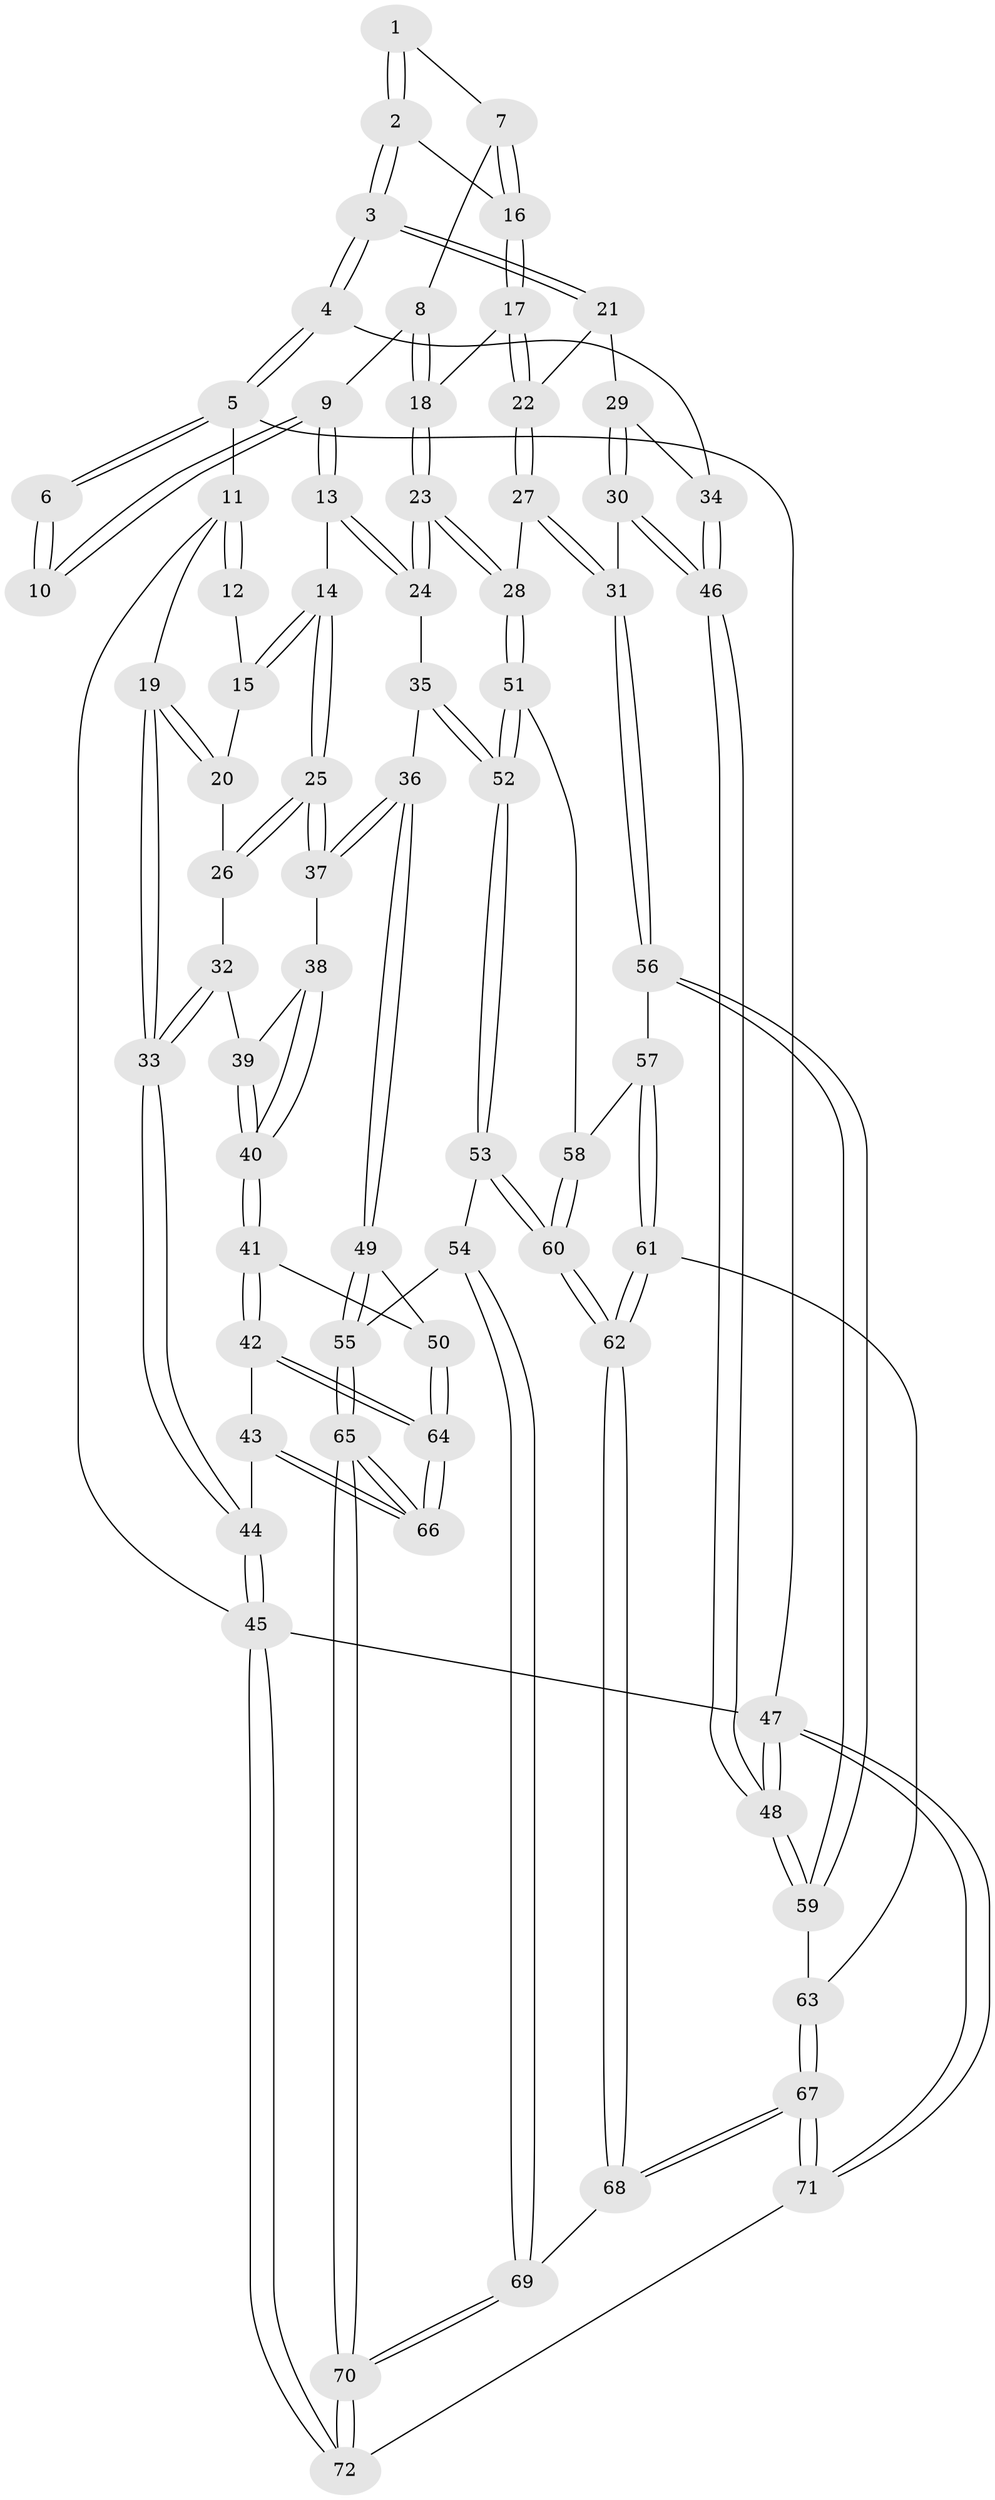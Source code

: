 // coarse degree distribution, {4: 0.4186046511627907, 5: 0.27906976744186046, 6: 0.11627906976744186, 2: 0.046511627906976744, 3: 0.13953488372093023}
// Generated by graph-tools (version 1.1) at 2025/42/03/06/25 10:42:32]
// undirected, 72 vertices, 177 edges
graph export_dot {
graph [start="1"]
  node [color=gray90,style=filled];
  1 [pos="+0.7217038584933665+0.004368906097903951"];
  2 [pos="+0.8643437880818344+0.10526213061771719"];
  3 [pos="+1+0"];
  4 [pos="+1+0"];
  5 [pos="+1+0"];
  6 [pos="+0.6118219385053227+0"];
  7 [pos="+0.708650954554898+0.1245189147851039"];
  8 [pos="+0.6199433553655899+0.15506246356216224"];
  9 [pos="+0.5056666358140142+0.12003087766062426"];
  10 [pos="+0.44800433710455184+0"];
  11 [pos="+0+0"];
  12 [pos="+0.4391414505490506+0"];
  13 [pos="+0.4945073069630416+0.14995573548866264"];
  14 [pos="+0.34048725170741867+0.2653699141001558"];
  15 [pos="+0.2515136006784755+0.17640821216895095"];
  16 [pos="+0.8133108446937617+0.17641069781940671"];
  17 [pos="+0.8119999111471634+0.19222358835061462"];
  18 [pos="+0.6745684955307176+0.23258062712349015"];
  19 [pos="+0+0"];
  20 [pos="+0.13711444913900164+0.167485844819283"];
  21 [pos="+0.9072691689279185+0.2663266218564204"];
  22 [pos="+0.8172229137767227+0.2108340525695364"];
  23 [pos="+0.6632036316724439+0.3973053640812211"];
  24 [pos="+0.5732513007640564+0.37698352103064225"];
  25 [pos="+0.3284323189292458+0.3350934176877372"];
  26 [pos="+0.14698766196738705+0.2946723024983756"];
  27 [pos="+0.7383177156141343+0.41662195525655543"];
  28 [pos="+0.6917202894271269+0.41601855854311476"];
  29 [pos="+0.92066613560831+0.30648443112819856"];
  30 [pos="+0.9235609769661339+0.4294870621373624"];
  31 [pos="+0.789743472397413+0.44100097092831425"];
  32 [pos="+0.0999983822164335+0.3668010430825131"];
  33 [pos="+0+0.22389694299344917"];
  34 [pos="+1+0.13565626232382477"];
  35 [pos="+0.48841249456440133+0.41775669616140654"];
  36 [pos="+0.36319568073665465+0.4100450688484049"];
  37 [pos="+0.3366417582038863+0.3769889420644659"];
  38 [pos="+0.31223524660835933+0.38515022745504285"];
  39 [pos="+0.10259185431694182+0.37454894444666137"];
  40 [pos="+0.11059756921056388+0.5041322312560792"];
  41 [pos="+0.07251919479992164+0.6373865076745272"];
  42 [pos="+0+0.6602979258018492"];
  43 [pos="+0+0.6720330323905772"];
  44 [pos="+0+0.6718040313829556"];
  45 [pos="+0+1"];
  46 [pos="+1+0.5407842611442416"];
  47 [pos="+1+1"];
  48 [pos="+1+0.7049271659935077"];
  49 [pos="+0.30200562961995747+0.6690266818167793"];
  50 [pos="+0.21076956126951904+0.6782188013551588"];
  51 [pos="+0.6704975017606774+0.4704260125955202"];
  52 [pos="+0.5129124241893944+0.6167051095668012"];
  53 [pos="+0.4829312631009044+0.7191072612696653"];
  54 [pos="+0.38621248031784255+0.7048164403992817"];
  55 [pos="+0.3568663168890596+0.695772264841539"];
  56 [pos="+0.8009465130174436+0.5808389260729628"];
  57 [pos="+0.776047171604878+0.6065237434869727"];
  58 [pos="+0.6718299303088114+0.6038883687407923"];
  59 [pos="+0.9816222545061062+0.7187954216956866"];
  60 [pos="+0.5764633613702569+0.7878288080898498"];
  61 [pos="+0.7317284276458917+0.7529320644934506"];
  62 [pos="+0.5804059933111999+0.7928967863670118"];
  63 [pos="+0.8591228506027323+0.7673200000926862"];
  64 [pos="+0.19107415911088171+1"];
  65 [pos="+0.21515373698294935+1"];
  66 [pos="+0.19388732991799412+1"];
  67 [pos="+0.7753519715841153+1"];
  68 [pos="+0.5813352805740626+0.8055606460877835"];
  69 [pos="+0.3404942360499657+1"];
  70 [pos="+0.21947147819384205+1"];
  71 [pos="+0.7774060113787499+1"];
  72 [pos="+0.21670736558515916+1"];
  1 -- 2;
  1 -- 2;
  1 -- 7;
  2 -- 3;
  2 -- 3;
  2 -- 16;
  3 -- 4;
  3 -- 4;
  3 -- 21;
  3 -- 21;
  4 -- 5;
  4 -- 5;
  4 -- 34;
  5 -- 6;
  5 -- 6;
  5 -- 11;
  5 -- 47;
  6 -- 10;
  6 -- 10;
  7 -- 8;
  7 -- 16;
  7 -- 16;
  8 -- 9;
  8 -- 18;
  8 -- 18;
  9 -- 10;
  9 -- 10;
  9 -- 13;
  9 -- 13;
  11 -- 12;
  11 -- 12;
  11 -- 19;
  11 -- 45;
  12 -- 15;
  13 -- 14;
  13 -- 24;
  13 -- 24;
  14 -- 15;
  14 -- 15;
  14 -- 25;
  14 -- 25;
  15 -- 20;
  16 -- 17;
  16 -- 17;
  17 -- 18;
  17 -- 22;
  17 -- 22;
  18 -- 23;
  18 -- 23;
  19 -- 20;
  19 -- 20;
  19 -- 33;
  19 -- 33;
  20 -- 26;
  21 -- 22;
  21 -- 29;
  22 -- 27;
  22 -- 27;
  23 -- 24;
  23 -- 24;
  23 -- 28;
  23 -- 28;
  24 -- 35;
  25 -- 26;
  25 -- 26;
  25 -- 37;
  25 -- 37;
  26 -- 32;
  27 -- 28;
  27 -- 31;
  27 -- 31;
  28 -- 51;
  28 -- 51;
  29 -- 30;
  29 -- 30;
  29 -- 34;
  30 -- 31;
  30 -- 46;
  30 -- 46;
  31 -- 56;
  31 -- 56;
  32 -- 33;
  32 -- 33;
  32 -- 39;
  33 -- 44;
  33 -- 44;
  34 -- 46;
  34 -- 46;
  35 -- 36;
  35 -- 52;
  35 -- 52;
  36 -- 37;
  36 -- 37;
  36 -- 49;
  36 -- 49;
  37 -- 38;
  38 -- 39;
  38 -- 40;
  38 -- 40;
  39 -- 40;
  39 -- 40;
  40 -- 41;
  40 -- 41;
  41 -- 42;
  41 -- 42;
  41 -- 50;
  42 -- 43;
  42 -- 64;
  42 -- 64;
  43 -- 44;
  43 -- 66;
  43 -- 66;
  44 -- 45;
  44 -- 45;
  45 -- 72;
  45 -- 72;
  45 -- 47;
  46 -- 48;
  46 -- 48;
  47 -- 48;
  47 -- 48;
  47 -- 71;
  47 -- 71;
  48 -- 59;
  48 -- 59;
  49 -- 50;
  49 -- 55;
  49 -- 55;
  50 -- 64;
  50 -- 64;
  51 -- 52;
  51 -- 52;
  51 -- 58;
  52 -- 53;
  52 -- 53;
  53 -- 54;
  53 -- 60;
  53 -- 60;
  54 -- 55;
  54 -- 69;
  54 -- 69;
  55 -- 65;
  55 -- 65;
  56 -- 57;
  56 -- 59;
  56 -- 59;
  57 -- 58;
  57 -- 61;
  57 -- 61;
  58 -- 60;
  58 -- 60;
  59 -- 63;
  60 -- 62;
  60 -- 62;
  61 -- 62;
  61 -- 62;
  61 -- 63;
  62 -- 68;
  62 -- 68;
  63 -- 67;
  63 -- 67;
  64 -- 66;
  64 -- 66;
  65 -- 66;
  65 -- 66;
  65 -- 70;
  65 -- 70;
  67 -- 68;
  67 -- 68;
  67 -- 71;
  67 -- 71;
  68 -- 69;
  69 -- 70;
  69 -- 70;
  70 -- 72;
  70 -- 72;
  71 -- 72;
}
